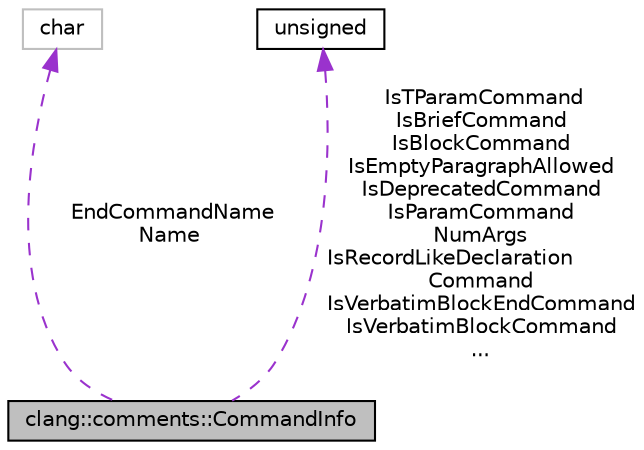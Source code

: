 digraph "clang::comments::CommandInfo"
{
 // LATEX_PDF_SIZE
  bgcolor="transparent";
  edge [fontname="Helvetica",fontsize="10",labelfontname="Helvetica",labelfontsize="10"];
  node [fontname="Helvetica",fontsize="10",shape=record];
  Node1 [label="clang::comments::CommandInfo",height=0.2,width=0.4,color="black", fillcolor="grey75", style="filled", fontcolor="black",tooltip="Information about a single command."];
  Node2 -> Node1 [dir="back",color="darkorchid3",fontsize="10",style="dashed",label=" EndCommandName\nName" ,fontname="Helvetica"];
  Node2 [label="char",height=0.2,width=0.4,color="grey75",tooltip=" "];
  Node3 -> Node1 [dir="back",color="darkorchid3",fontsize="10",style="dashed",label=" IsTParamCommand\nIsBriefCommand\nIsBlockCommand\nIsEmptyParagraphAllowed\nIsDeprecatedCommand\nIsParamCommand\nNumArgs\nIsRecordLikeDeclaration\lCommand\nIsVerbatimBlockEndCommand\nIsVerbatimBlockCommand\n..." ,fontname="Helvetica"];
  Node3 [label="unsigned",height=0.2,width=0.4,color="black",URL="$classunsigned.html",tooltip=" "];
}
